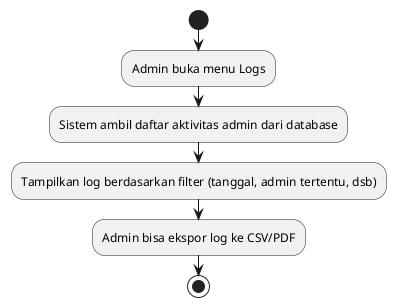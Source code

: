 @startuml UC_AdminViewLogs

start
:Admin buka menu Logs;
:Sistem ambil daftar aktivitas admin dari database;
:Tampilkan log berdasarkan filter (tanggal, admin tertentu, dsb);
:Admin bisa ekspor log ke CSV/PDF;
stop

@enduml
